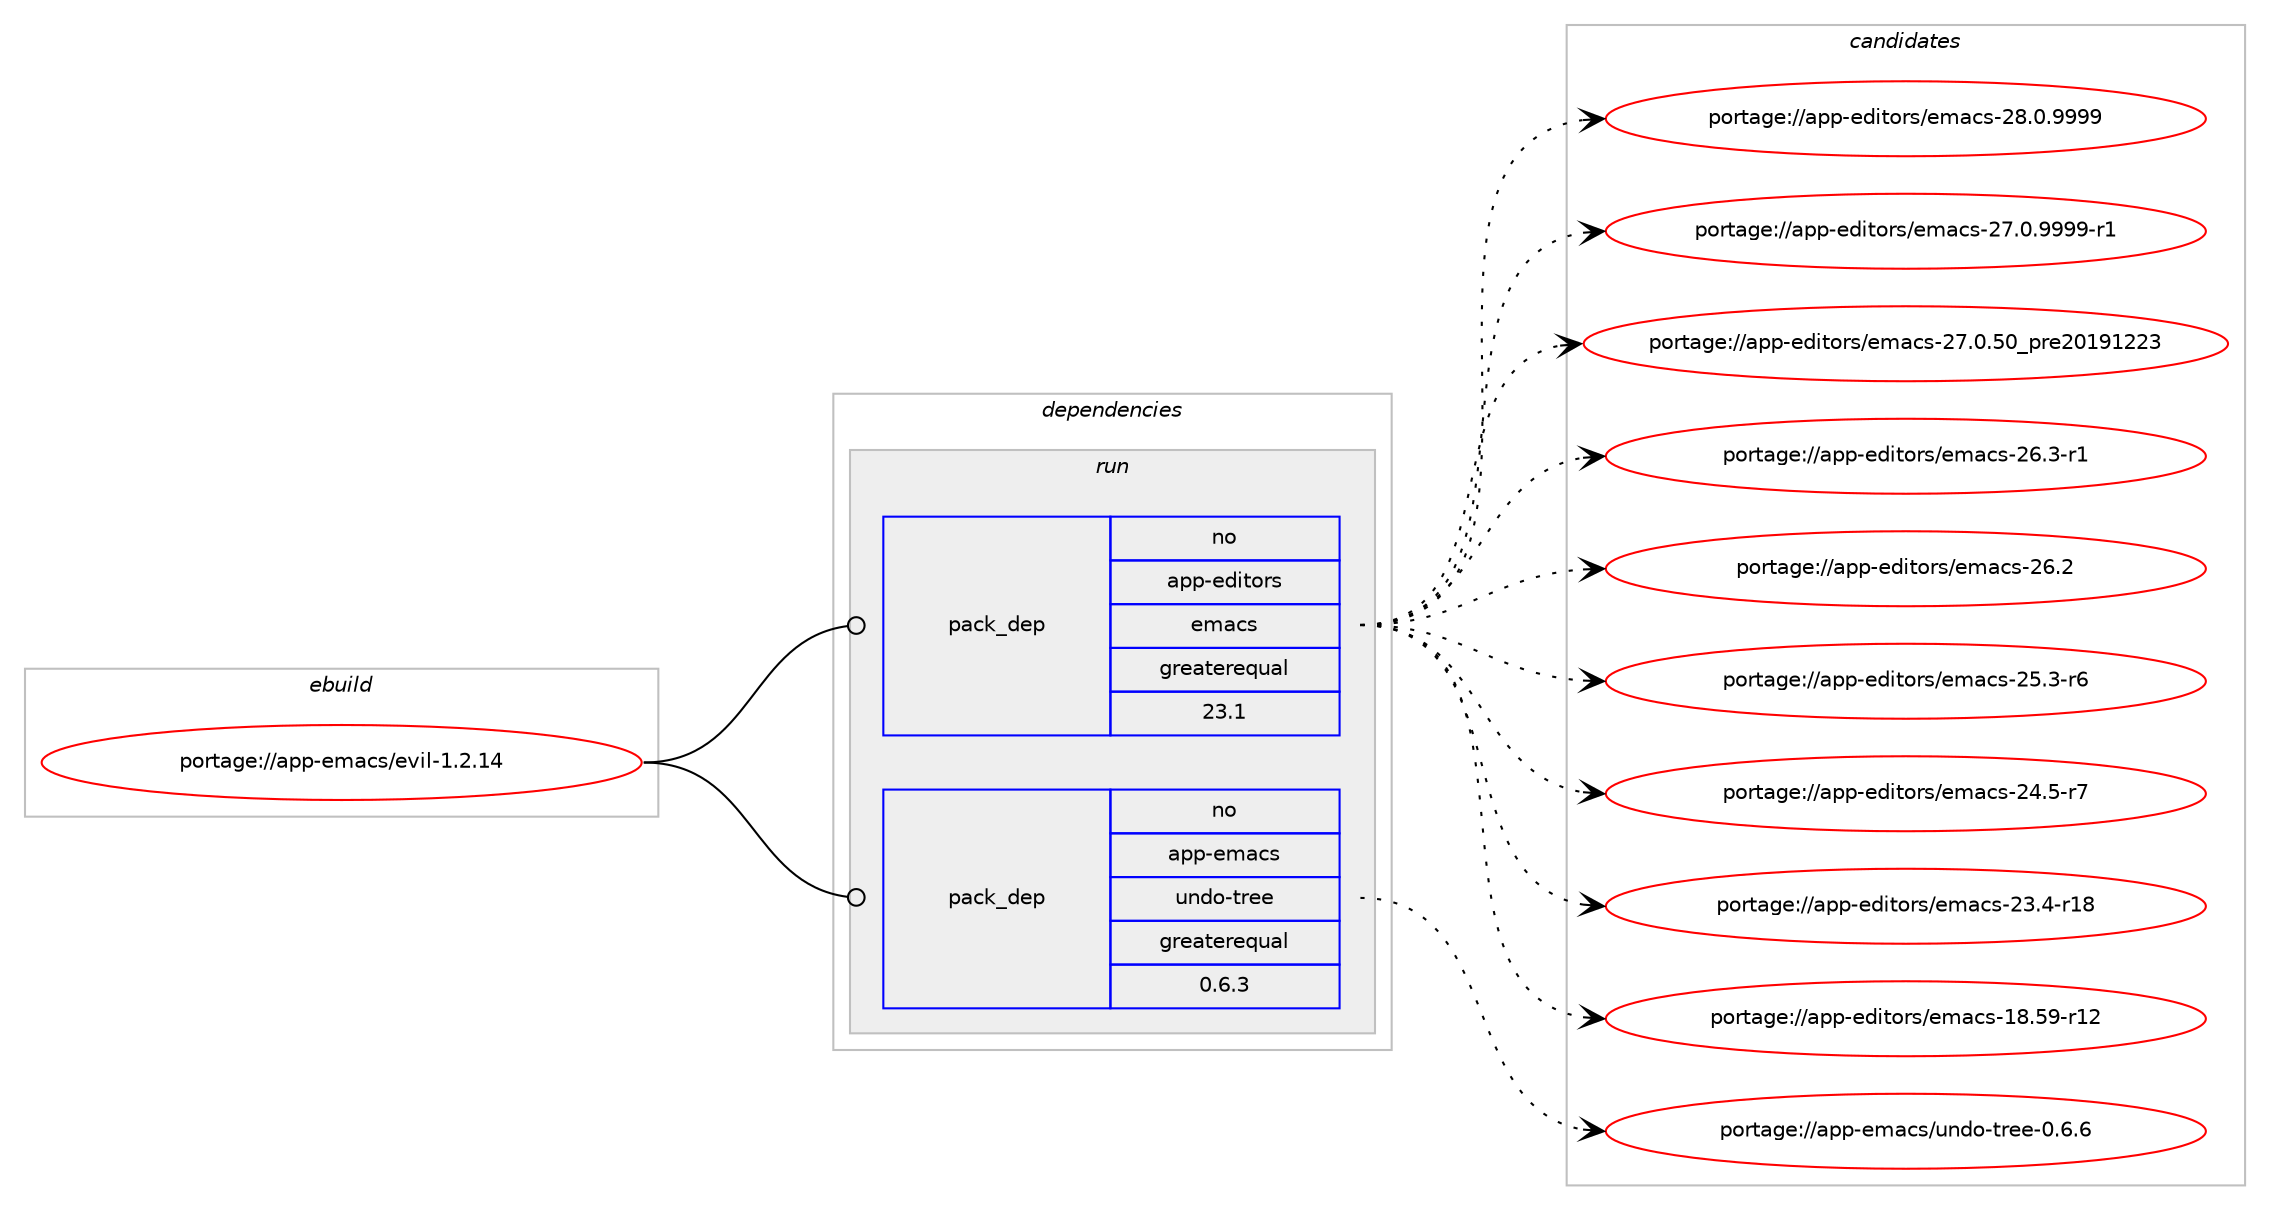 digraph prolog {

# *************
# Graph options
# *************

newrank=true;
concentrate=true;
compound=true;
graph [rankdir=LR,fontname=Helvetica,fontsize=10,ranksep=1.5];#, ranksep=2.5, nodesep=0.2];
edge  [arrowhead=vee];
node  [fontname=Helvetica,fontsize=10];

# **********
# The ebuild
# **********

subgraph cluster_leftcol {
color=gray;
label=<<i>ebuild</i>>;
id [label="portage://app-emacs/evil-1.2.14", color=red, width=4, href="../app-emacs/evil-1.2.14.svg"];
}

# ****************
# The dependencies
# ****************

subgraph cluster_midcol {
color=gray;
label=<<i>dependencies</i>>;
subgraph cluster_compile {
fillcolor="#eeeeee";
style=filled;
label=<<i>compile</i>>;
}
subgraph cluster_compileandrun {
fillcolor="#eeeeee";
style=filled;
label=<<i>compile and run</i>>;
}
subgraph cluster_run {
fillcolor="#eeeeee";
style=filled;
label=<<i>run</i>>;
subgraph pack476421 {
dependency634091 [label=<<TABLE BORDER="0" CELLBORDER="1" CELLSPACING="0" CELLPADDING="4" WIDTH="220"><TR><TD ROWSPAN="6" CELLPADDING="30">pack_dep</TD></TR><TR><TD WIDTH="110">no</TD></TR><TR><TD>app-editors</TD></TR><TR><TD>emacs</TD></TR><TR><TD>greaterequal</TD></TR><TR><TD>23.1</TD></TR></TABLE>>, shape=none, color=blue];
}
id:e -> dependency634091:w [weight=20,style="solid",arrowhead="odot"];
subgraph pack476422 {
dependency634092 [label=<<TABLE BORDER="0" CELLBORDER="1" CELLSPACING="0" CELLPADDING="4" WIDTH="220"><TR><TD ROWSPAN="6" CELLPADDING="30">pack_dep</TD></TR><TR><TD WIDTH="110">no</TD></TR><TR><TD>app-emacs</TD></TR><TR><TD>undo-tree</TD></TR><TR><TD>greaterequal</TD></TR><TR><TD>0.6.3</TD></TR></TABLE>>, shape=none, color=blue];
}
id:e -> dependency634092:w [weight=20,style="solid",arrowhead="odot"];
}
}

# **************
# The candidates
# **************

subgraph cluster_choices {
rank=same;
color=gray;
label=<<i>candidates</i>>;

subgraph choice476421 {
color=black;
nodesep=1;
choice971121124510110010511611111411547101109979911545505646484657575757 [label="portage://app-editors/emacs-28.0.9999", color=red, width=4,href="../app-editors/emacs-28.0.9999.svg"];
choice9711211245101100105116111114115471011099799115455055464846575757574511449 [label="portage://app-editors/emacs-27.0.9999-r1", color=red, width=4,href="../app-editors/emacs-27.0.9999-r1.svg"];
choice97112112451011001051161111141154710110997991154550554648465348951121141015048495749505051 [label="portage://app-editors/emacs-27.0.50_pre20191223", color=red, width=4,href="../app-editors/emacs-27.0.50_pre20191223.svg"];
choice971121124510110010511611111411547101109979911545505446514511449 [label="portage://app-editors/emacs-26.3-r1", color=red, width=4,href="../app-editors/emacs-26.3-r1.svg"];
choice97112112451011001051161111141154710110997991154550544650 [label="portage://app-editors/emacs-26.2", color=red, width=4,href="../app-editors/emacs-26.2.svg"];
choice971121124510110010511611111411547101109979911545505346514511454 [label="portage://app-editors/emacs-25.3-r6", color=red, width=4,href="../app-editors/emacs-25.3-r6.svg"];
choice971121124510110010511611111411547101109979911545505246534511455 [label="portage://app-editors/emacs-24.5-r7", color=red, width=4,href="../app-editors/emacs-24.5-r7.svg"];
choice97112112451011001051161111141154710110997991154550514652451144956 [label="portage://app-editors/emacs-23.4-r18", color=red, width=4,href="../app-editors/emacs-23.4-r18.svg"];
choice9711211245101100105116111114115471011099799115454956465357451144950 [label="portage://app-editors/emacs-18.59-r12", color=red, width=4,href="../app-editors/emacs-18.59-r12.svg"];
dependency634091:e -> choice971121124510110010511611111411547101109979911545505646484657575757:w [style=dotted,weight="100"];
dependency634091:e -> choice9711211245101100105116111114115471011099799115455055464846575757574511449:w [style=dotted,weight="100"];
dependency634091:e -> choice97112112451011001051161111141154710110997991154550554648465348951121141015048495749505051:w [style=dotted,weight="100"];
dependency634091:e -> choice971121124510110010511611111411547101109979911545505446514511449:w [style=dotted,weight="100"];
dependency634091:e -> choice97112112451011001051161111141154710110997991154550544650:w [style=dotted,weight="100"];
dependency634091:e -> choice971121124510110010511611111411547101109979911545505346514511454:w [style=dotted,weight="100"];
dependency634091:e -> choice971121124510110010511611111411547101109979911545505246534511455:w [style=dotted,weight="100"];
dependency634091:e -> choice97112112451011001051161111141154710110997991154550514652451144956:w [style=dotted,weight="100"];
dependency634091:e -> choice9711211245101100105116111114115471011099799115454956465357451144950:w [style=dotted,weight="100"];
}
subgraph choice476422 {
color=black;
nodesep=1;
choice971121124510110997991154711711010011145116114101101454846544654 [label="portage://app-emacs/undo-tree-0.6.6", color=red, width=4,href="../app-emacs/undo-tree-0.6.6.svg"];
dependency634092:e -> choice971121124510110997991154711711010011145116114101101454846544654:w [style=dotted,weight="100"];
}
}

}
